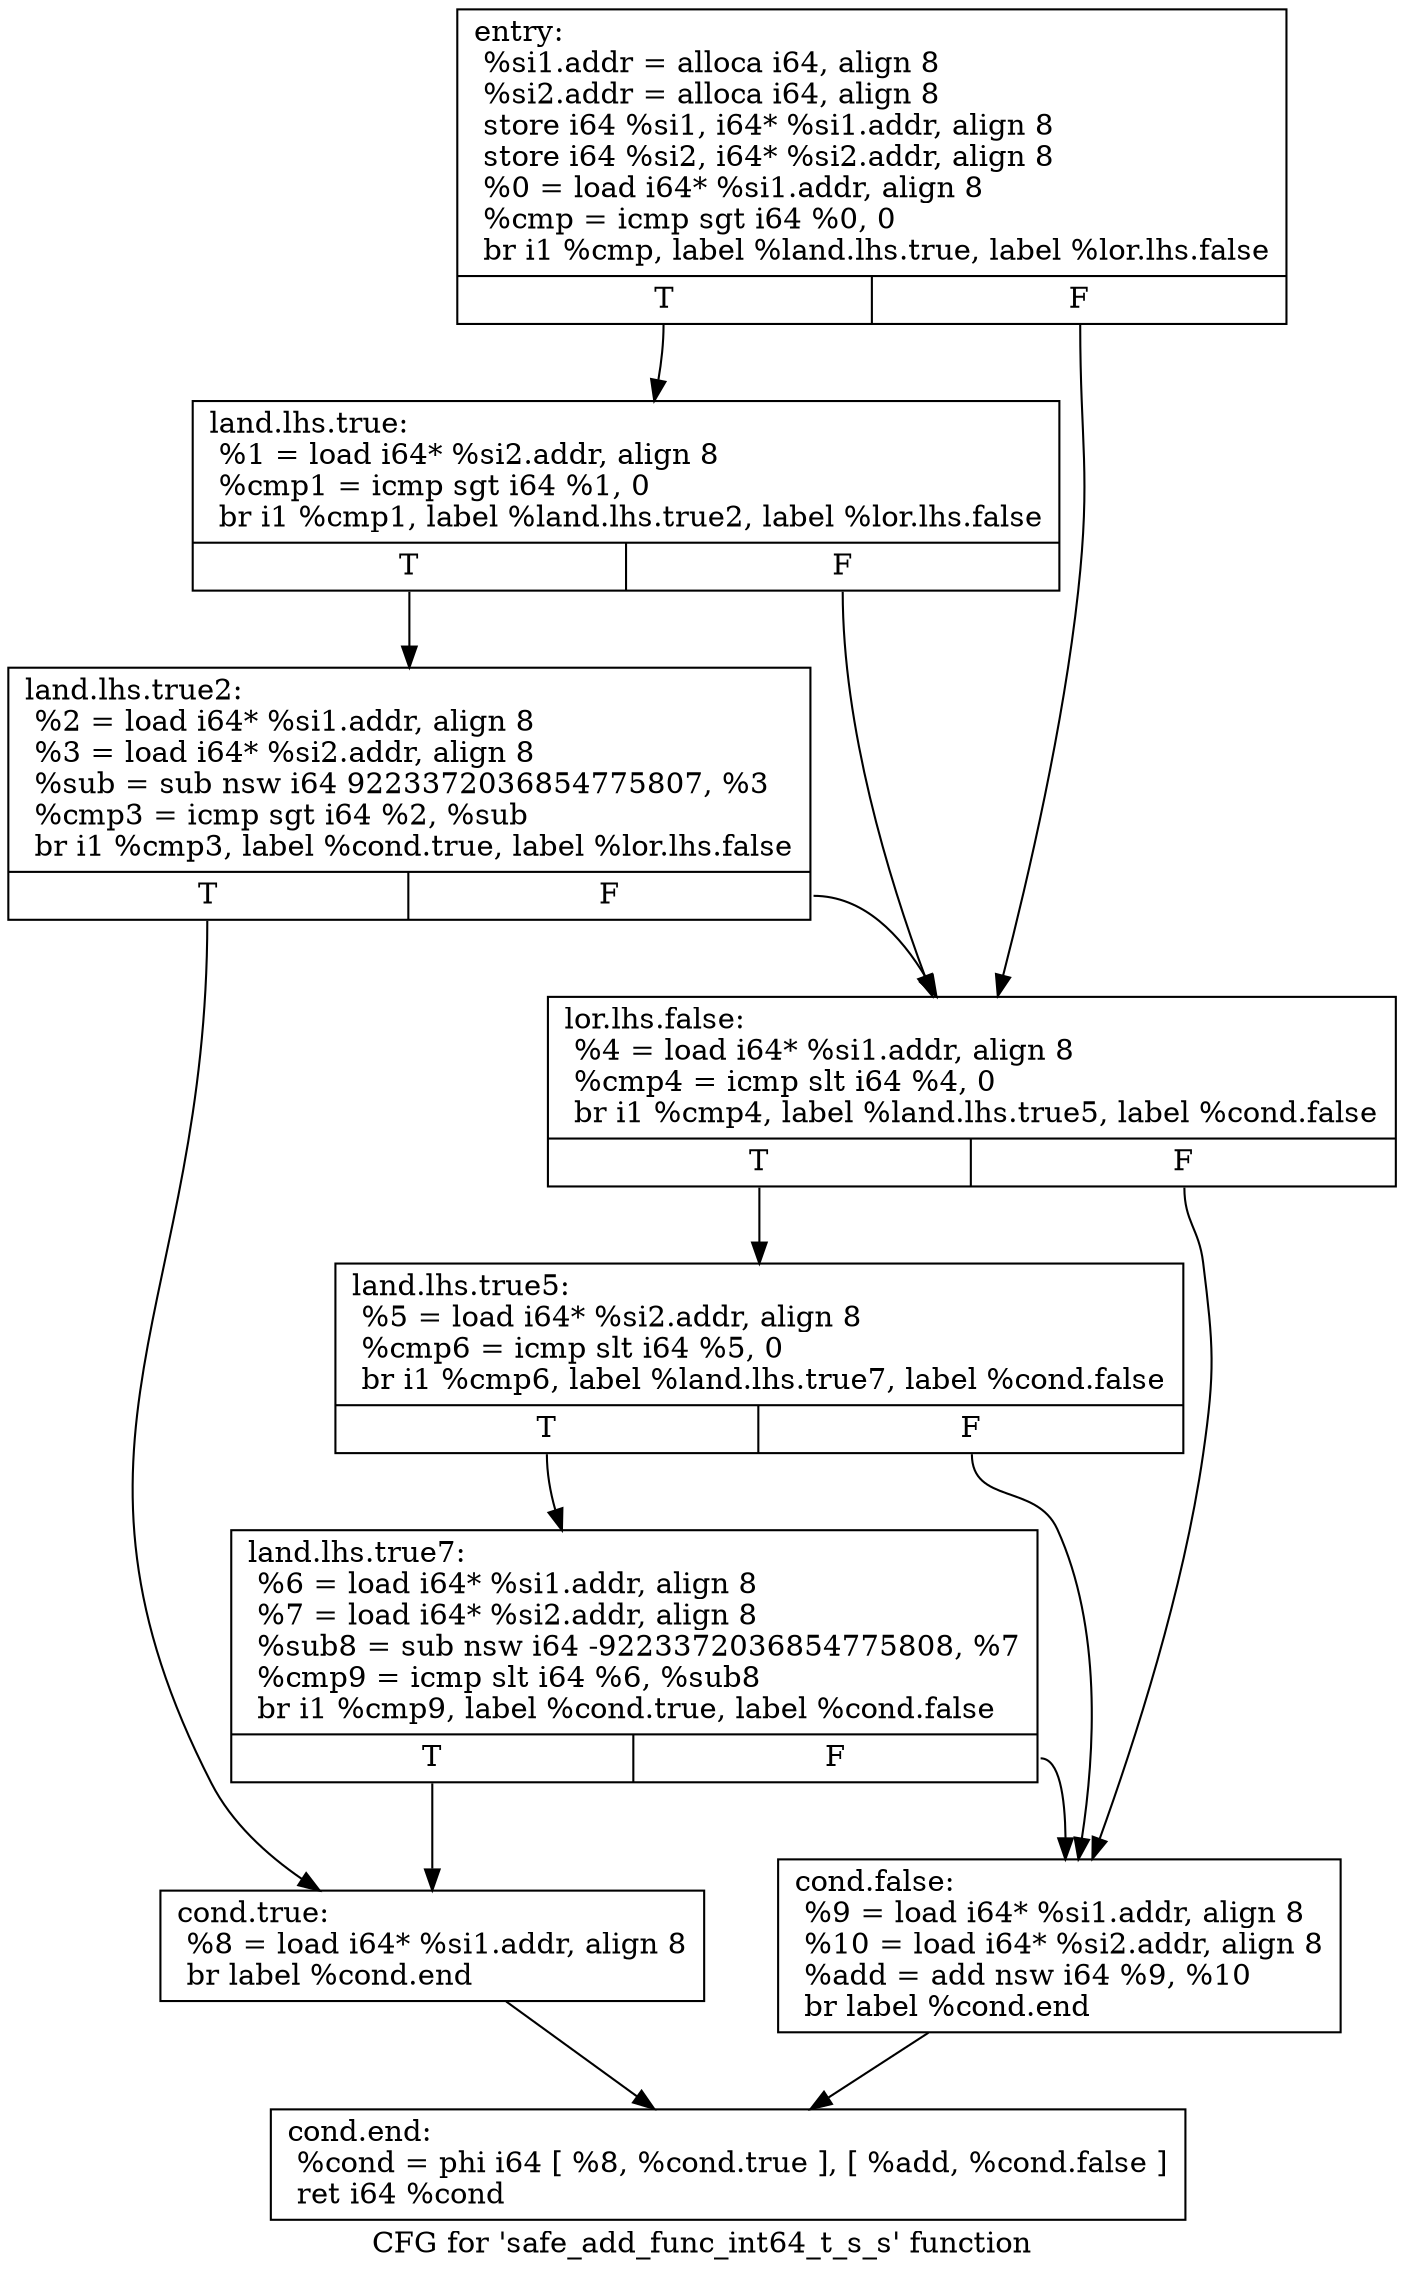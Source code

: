 digraph "CFG for 'safe_add_func_int64_t_s_s' function" {
	label="CFG for 'safe_add_func_int64_t_s_s' function";

	Node0xa80dfb0 [shape=record,label="{entry:\l  %si1.addr = alloca i64, align 8\l  %si2.addr = alloca i64, align 8\l  store i64 %si1, i64* %si1.addr, align 8\l  store i64 %si2, i64* %si2.addr, align 8\l  %0 = load i64* %si1.addr, align 8\l  %cmp = icmp sgt i64 %0, 0\l  br i1 %cmp, label %land.lhs.true, label %lor.lhs.false\l|{<s0>T|<s1>F}}"];
	Node0xa80dfb0:s0 -> Node0xa80dfe0;
	Node0xa80dfb0:s1 -> Node0xa80e040;
	Node0xa80dfe0 [shape=record,label="{land.lhs.true:                                    \l  %1 = load i64* %si2.addr, align 8\l  %cmp1 = icmp sgt i64 %1, 0\l  br i1 %cmp1, label %land.lhs.true2, label %lor.lhs.false\l|{<s0>T|<s1>F}}"];
	Node0xa80dfe0:s0 -> Node0xa80e010;
	Node0xa80dfe0:s1 -> Node0xa80e040;
	Node0xa80e010 [shape=record,label="{land.lhs.true2:                                   \l  %2 = load i64* %si1.addr, align 8\l  %3 = load i64* %si2.addr, align 8\l  %sub = sub nsw i64 9223372036854775807, %3\l  %cmp3 = icmp sgt i64 %2, %sub\l  br i1 %cmp3, label %cond.true, label %lor.lhs.false\l|{<s0>T|<s1>F}}"];
	Node0xa80e010:s0 -> Node0xa80e0d0;
	Node0xa80e010:s1 -> Node0xa80e040;
	Node0xa80e040 [shape=record,label="{lor.lhs.false:                                    \l  %4 = load i64* %si1.addr, align 8\l  %cmp4 = icmp slt i64 %4, 0\l  br i1 %cmp4, label %land.lhs.true5, label %cond.false\l|{<s0>T|<s1>F}}"];
	Node0xa80e040:s0 -> Node0xa80e070;
	Node0xa80e040:s1 -> Node0xa80e100;
	Node0xa80e070 [shape=record,label="{land.lhs.true5:                                   \l  %5 = load i64* %si2.addr, align 8\l  %cmp6 = icmp slt i64 %5, 0\l  br i1 %cmp6, label %land.lhs.true7, label %cond.false\l|{<s0>T|<s1>F}}"];
	Node0xa80e070:s0 -> Node0xa80e0a0;
	Node0xa80e070:s1 -> Node0xa80e100;
	Node0xa80e0a0 [shape=record,label="{land.lhs.true7:                                   \l  %6 = load i64* %si1.addr, align 8\l  %7 = load i64* %si2.addr, align 8\l  %sub8 = sub nsw i64 -9223372036854775808, %7\l  %cmp9 = icmp slt i64 %6, %sub8\l  br i1 %cmp9, label %cond.true, label %cond.false\l|{<s0>T|<s1>F}}"];
	Node0xa80e0a0:s0 -> Node0xa80e0d0;
	Node0xa80e0a0:s1 -> Node0xa80e100;
	Node0xa80e0d0 [shape=record,label="{cond.true:                                        \l  %8 = load i64* %si1.addr, align 8\l  br label %cond.end\l}"];
	Node0xa80e0d0 -> Node0xa80e130;
	Node0xa80e100 [shape=record,label="{cond.false:                                       \l  %9 = load i64* %si1.addr, align 8\l  %10 = load i64* %si2.addr, align 8\l  %add = add nsw i64 %9, %10\l  br label %cond.end\l}"];
	Node0xa80e100 -> Node0xa80e130;
	Node0xa80e130 [shape=record,label="{cond.end:                                         \l  %cond = phi i64 [ %8, %cond.true ], [ %add, %cond.false ]\l  ret i64 %cond\l}"];
}
